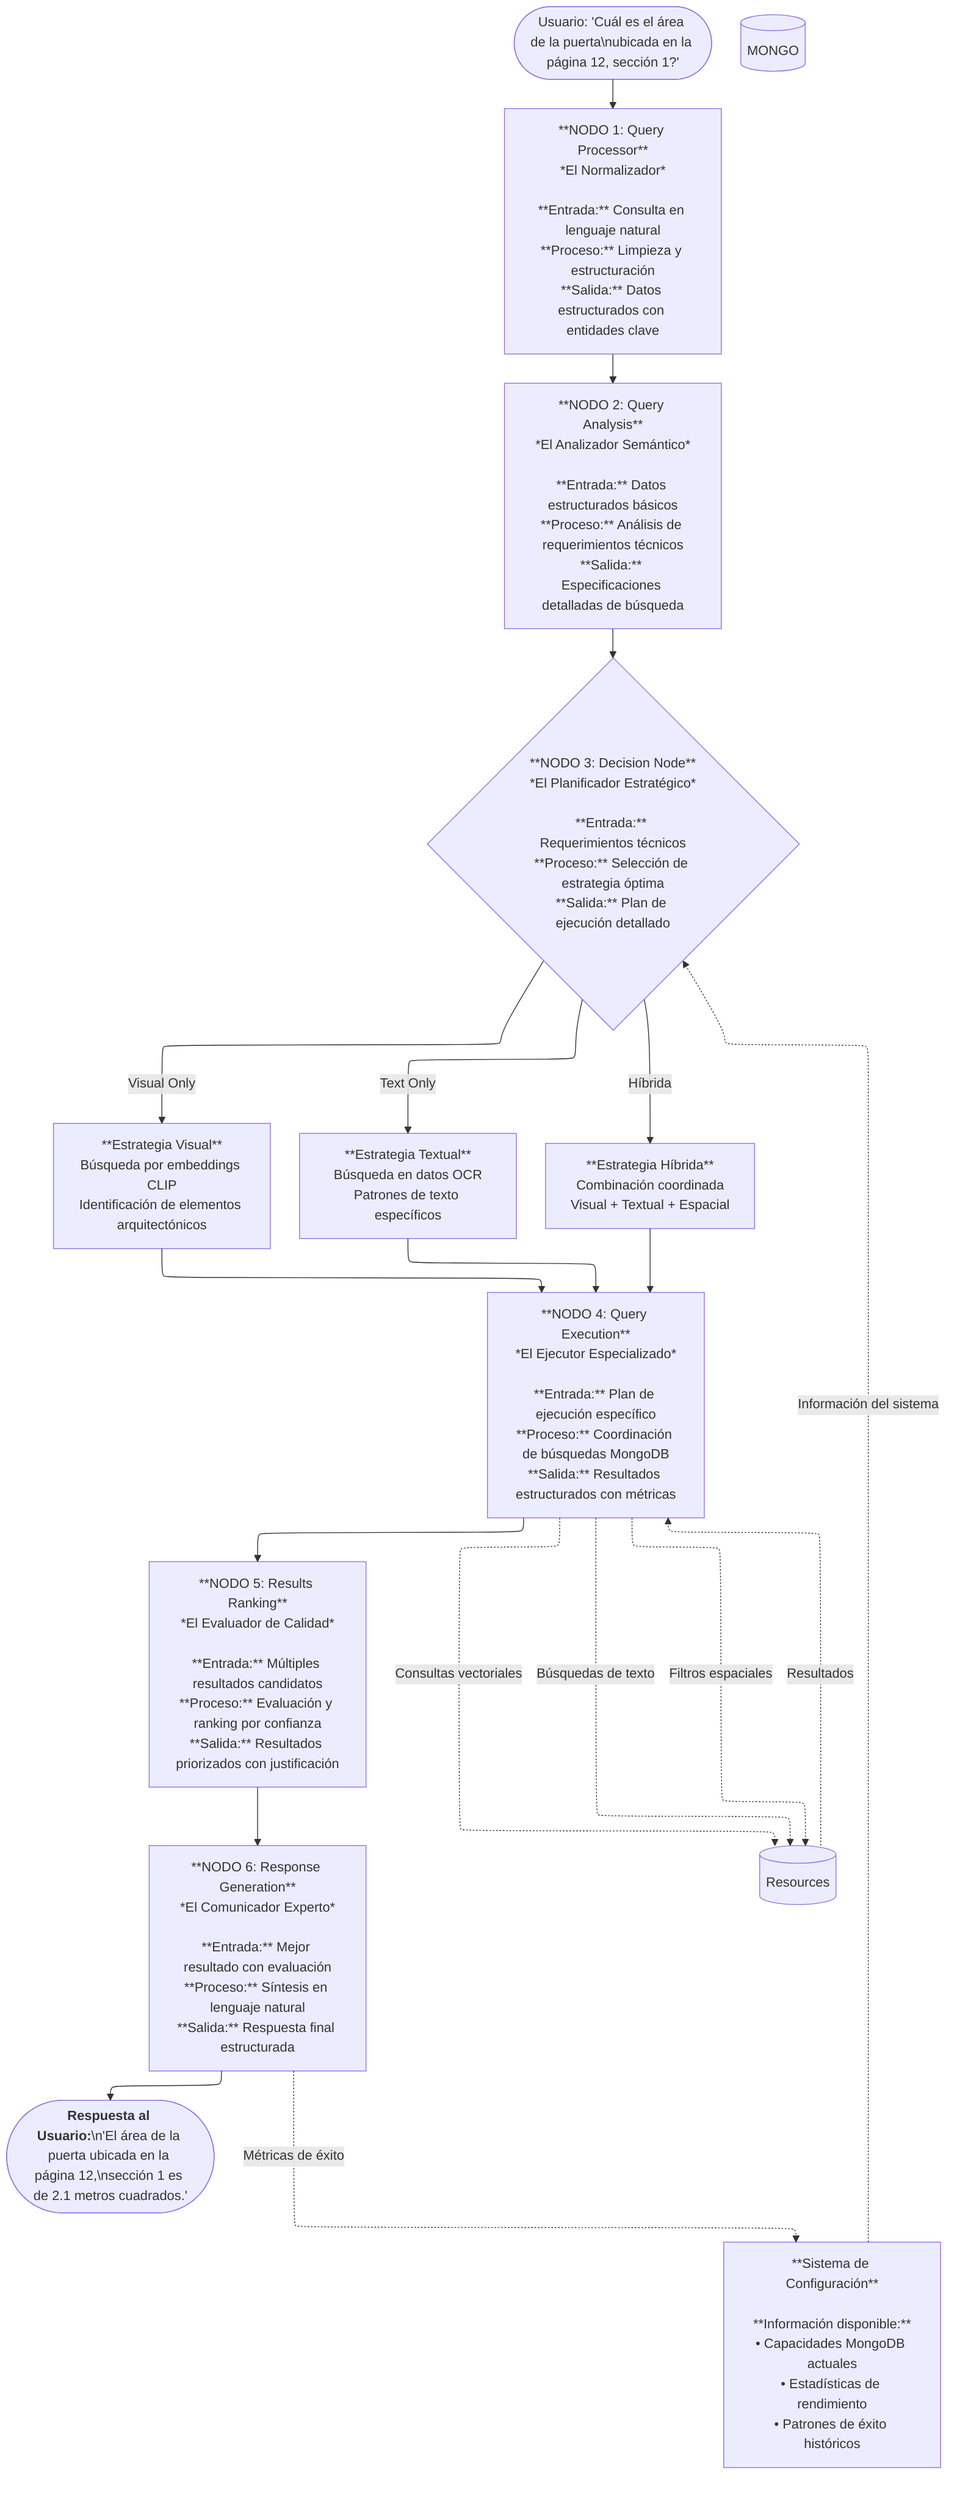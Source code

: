 ---
config:
  layout: elk
  theme: default
---
flowchart TD
    START@{ label: "Usuario: 'Cuál es el área de la puerta\\nubicada en la página 12, sección 1?'" } --> NODE1["**NODO 1: Query Processor**\n*El Normalizador*\n\n**Entrada:** Consulta en lenguaje natural\n**Proceso:** Limpieza y estructuración\n**Salida:** Datos estructurados con entidades clave"]
    NODE1 --> NODE2["**NODO 2: Query Analysis**\n*El Analizador Semántico*\n\n**Entrada:** Datos estructurados básicos\n**Proceso:** Análisis de requerimientos técnicos\n**Salida:** Especificaciones detalladas de búsqueda"]
    NODE2 --> NODE3{"**NODO 3: Decision Node**\n*El Planificador Estratégico*\n\n**Entrada:** Requerimientos técnicos\n**Proceso:** Selección de estrategia óptima\n**Salida:** Plan de ejecución detallado"}
    NODE3 -- Visual Only --> EXEC1["**Estrategia Visual**\nBúsqueda por embeddings CLIP\nIdentificación de elementos arquitectónicos"]
    NODE3 -- Text Only --> EXEC2["**Estrategia Textual**\nBúsqueda en datos OCR\nPatrones de texto específicos"]
    NODE3 -- Híbrida --> EXEC3["**Estrategia Híbrida**\nCombinación coordinada\nVisual + Textual + Espacial"]
    EXEC1 --> NODE4["**NODO 4: Query Execution**\n*El Ejecutor Especializado*\n\n**Entrada:** Plan de ejecución específico\n**Proceso:** Coordinación de búsquedas MongoDB\n**Salida:** Resultados estructurados con métricas"]
    EXEC2 --> NODE4
    EXEC3 --> NODE4
    NODE4 --> NODE5["**NODO 5: Results Ranking**\n*El Evaluador de Calidad*\n\n**Entrada:** Múltiples resultados candidatos\n**Proceso:** Evaluación y ranking por confianza\n**Salida:** Resultados priorizados con justificación"]
    NODE5 --> NODE6["**NODO 6: Response Generation**\n*El Comunicador Experto*\n\n**Entrada:** Mejor resultado con evaluación\n**Proceso:** Síntesis en lenguaje natural\n**Salida:** Respuesta final estructurada"]
    NODE6 --> END@{ label: "**Respuesta al Usuario:**\\n'El área de la puerta ubicada en la página 12,\\nsección 1 es de 2.1 metros cuadrados.'" }
    NODE4 -. Consultas vectoriales .-> A@{ label: "“`**MongoDB Atlas**\\n\\n**Colecciones:**\\n• ImageEmbeddings\\n• Segmentos procesados\\n• Metadatos espaciales\\n• Datos de OCR`”" }
    NODE4 -. Búsquedas de texto .-> A
    NODE4 -. Filtros espaciales .-> A
    A -. Resultados .-> NODE4
    CONFIG["**Sistema de Configuración**\n\n**Información disponible:**\n• Capacidades MongoDB actuales\n• Estadísticas de rendimiento\n• Patrones de éxito históricos"] -. Información del sistema .-> NODE3
    NODE6 -. Métricas de éxito .-> CONFIG
    START@{ shape: stadium}
    END@{ shape: stadium}
    MONGO@{ shape: cylinder}
    A@{ shape: cyl, label: "Resources" }